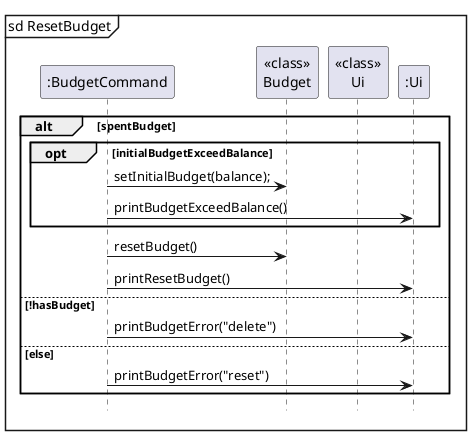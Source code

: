 @startuml

mainframe sd ResetBudget
participant ":BudgetCommand" as BudgetCommand
participant "<<class>>\nBudget" as Budget
participant "<<class>>\nUi" as UiClass
participant ":Ui" as Ui

alt spentBudget
    opt initialBudgetExceedBalance
        BudgetCommand -> Budget: setInitialBudget(balance);
        BudgetCommand -> Ui: printBudgetExceedBalance()
    end
    BudgetCommand -> Budget: resetBudget()
    BudgetCommand -> Ui: printResetBudget()
else !hasBudget
    BudgetCommand -> Ui: printBudgetError("delete")
else else
    BudgetCommand -> Ui: printBudgetError("reset")
end

hide footbox
@enduml
